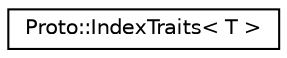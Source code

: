 digraph "Graphical Class Hierarchy"
{
  edge [fontname="Helvetica",fontsize="10",labelfontname="Helvetica",labelfontsize="10"];
  node [fontname="Helvetica",fontsize="10",shape=record];
  rankdir="LR";
  Node0 [label="Proto::IndexTraits\< T \>",height=0.2,width=0.4,color="black", fillcolor="white", style="filled",URL="$structProto_1_1IndexTraits.html"];
}
